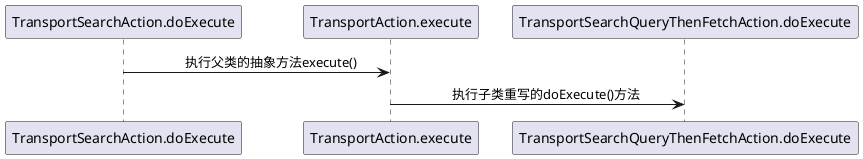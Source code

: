 @startuml

TransportSearchAction.doExecute -> TransportAction.execute: \t\t执行父类的抽象方法execute()\t

TransportAction.execute -> TransportSearchQueryThenFetchAction.doExecute: \t\t执行子类重写的doExecute()方法\t\t



@enduml